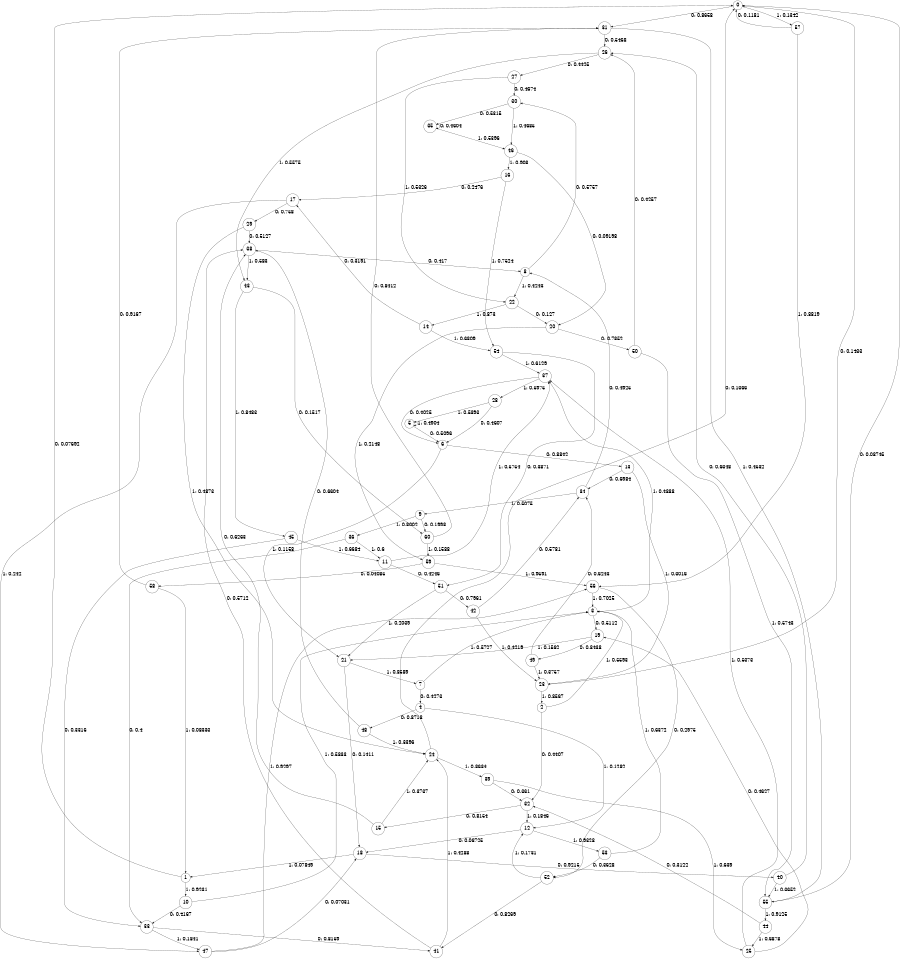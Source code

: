 digraph "ch23randomL8" {
size = "6,8.5";
ratio = "fill";
node [shape = circle];
node [fontsize = 24];
edge [fontsize = 24];
0 -> 31 [label = "0: 0.8658   "];
0 -> 57 [label = "1: 0.1342   "];
1 -> 0 [label = "0: 0.07692  "];
1 -> 10 [label = "1: 0.9231   "];
2 -> 32 [label = "0: 0.4407   "];
2 -> 3 [label = "1: 0.5593   "];
3 -> 19 [label = "0: 0.5112   "];
3 -> 37 [label = "1: 0.4888   "];
4 -> 48 [label = "0: 0.8718   "];
4 -> 12 [label = "1: 0.1282   "];
5 -> 6 [label = "0: 0.5096   "];
5 -> 5 [label = "1: 0.4904   "];
6 -> 13 [label = "0: 0.8842   "];
6 -> 21 [label = "1: 0.1158   "];
7 -> 4 [label = "0: 0.4273   "];
7 -> 3 [label = "1: 0.5727   "];
8 -> 30 [label = "0: 0.5757   "];
8 -> 22 [label = "1: 0.4243   "];
9 -> 60 [label = "0: 0.1998   "];
9 -> 36 [label = "1: 0.8002   "];
10 -> 33 [label = "0: 0.4167   "];
10 -> 3 [label = "1: 0.5833   "];
11 -> 51 [label = "0: 0.4246   "];
11 -> 37 [label = "1: 0.5754   "];
12 -> 18 [label = "0: 0.06725  "];
12 -> 53 [label = "1: 0.9328   "];
13 -> 34 [label = "0: 0.6984   "];
13 -> 23 [label = "1: 0.3016   "];
14 -> 17 [label = "0: 0.3191   "];
14 -> 54 [label = "1: 0.6809   "];
15 -> 38 [label = "0: 0.6263   "];
15 -> 24 [label = "1: 0.3737   "];
16 -> 17 [label = "0: 0.2476   "];
16 -> 54 [label = "1: 0.7524   "];
17 -> 29 [label = "0: 0.758    "];
17 -> 47 [label = "1: 0.242    "];
18 -> 40 [label = "0: 0.9215   "];
18 -> 1 [label = "1: 0.07849  "];
19 -> 49 [label = "0: 0.8438   "];
19 -> 21 [label = "1: 0.1562   "];
20 -> 50 [label = "0: 0.7852   "];
20 -> 59 [label = "1: 0.2148   "];
21 -> 18 [label = "0: 0.1411   "];
21 -> 7 [label = "1: 0.8589   "];
22 -> 20 [label = "0: 0.127    "];
22 -> 14 [label = "1: 0.873    "];
23 -> 0 [label = "0: 0.1433   "];
23 -> 2 [label = "1: 0.8567   "];
24 -> 0 [label = "0: 0.1366   "];
24 -> 39 [label = "1: 0.8634   "];
25 -> 19 [label = "0: 0.4627   "];
25 -> 37 [label = "1: 0.5373   "];
26 -> 27 [label = "0: 0.4425   "];
26 -> 43 [label = "1: 0.5575   "];
27 -> 30 [label = "0: 0.4674   "];
27 -> 22 [label = "1: 0.5326   "];
28 -> 6 [label = "0: 0.4607   "];
28 -> 5 [label = "1: 0.5393   "];
29 -> 38 [label = "0: 0.5127   "];
29 -> 24 [label = "1: 0.4873   "];
30 -> 35 [label = "0: 0.5315   "];
30 -> 46 [label = "1: 0.4685   "];
31 -> 26 [label = "0: 0.5468   "];
31 -> 55 [label = "1: 0.4532   "];
32 -> 15 [label = "0: 0.8154   "];
32 -> 12 [label = "1: 0.1846   "];
33 -> 41 [label = "0: 0.8159   "];
33 -> 47 [label = "1: 0.1841   "];
34 -> 8 [label = "0: 0.4925   "];
34 -> 9 [label = "1: 0.5075   "];
35 -> 35 [label = "0: 0.4604   "];
35 -> 46 [label = "1: 0.5396   "];
36 -> 33 [label = "0: 0.4      "];
36 -> 11 [label = "1: 0.6      "];
37 -> 6 [label = "0: 0.4025   "];
37 -> 28 [label = "1: 0.5975   "];
38 -> 8 [label = "0: 0.417    "];
38 -> 43 [label = "1: 0.583    "];
39 -> 32 [label = "0: 0.361    "];
39 -> 25 [label = "1: 0.639    "];
40 -> 26 [label = "0: 0.6348   "];
40 -> 55 [label = "1: 0.3652   "];
41 -> 38 [label = "0: 0.5712   "];
41 -> 24 [label = "1: 0.4288   "];
42 -> 34 [label = "0: 0.5781   "];
42 -> 23 [label = "1: 0.4219   "];
43 -> 60 [label = "0: 0.1517   "];
43 -> 45 [label = "1: 0.8483   "];
44 -> 32 [label = "0: 0.3122   "];
44 -> 25 [label = "1: 0.6878   "];
45 -> 33 [label = "0: 0.3316   "];
45 -> 11 [label = "1: 0.6684   "];
46 -> 20 [label = "0: 0.09198  "];
46 -> 16 [label = "1: 0.908    "];
47 -> 18 [label = "0: 0.07031  "];
47 -> 56 [label = "1: 0.9297   "];
48 -> 38 [label = "0: 0.6604   "];
48 -> 24 [label = "1: 0.3396   "];
49 -> 34 [label = "0: 0.6243   "];
49 -> 23 [label = "1: 0.3757   "];
50 -> 26 [label = "0: 0.4257   "];
50 -> 55 [label = "1: 0.5743   "];
51 -> 42 [label = "0: 0.7961   "];
51 -> 21 [label = "1: 0.2039   "];
52 -> 41 [label = "0: 0.8269   "];
52 -> 12 [label = "1: 0.1731   "];
53 -> 52 [label = "0: 0.3628   "];
53 -> 3 [label = "1: 0.6372   "];
54 -> 51 [label = "0: 0.3871   "];
54 -> 37 [label = "1: 0.6129   "];
55 -> 0 [label = "0: 0.08745  "];
55 -> 44 [label = "1: 0.9125   "];
56 -> 52 [label = "0: 0.2975   "];
56 -> 3 [label = "1: 0.7025   "];
57 -> 0 [label = "0: 0.1181   "];
57 -> 56 [label = "1: 0.8819   "];
58 -> 31 [label = "0: 0.9167   "];
58 -> 1 [label = "1: 0.08333  "];
59 -> 58 [label = "0: 0.04085  "];
59 -> 56 [label = "1: 0.9591   "];
60 -> 31 [label = "0: 0.8412   "];
60 -> 59 [label = "1: 0.1588   "];
}